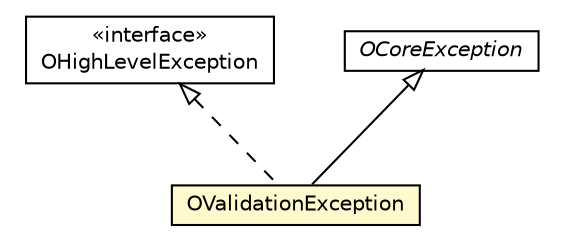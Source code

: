 #!/usr/local/bin/dot
#
# Class diagram 
# Generated by UMLGraph version R5_6-24-gf6e263 (http://www.umlgraph.org/)
#

digraph G {
	edge [fontname="Helvetica",fontsize=10,labelfontname="Helvetica",labelfontsize=10];
	node [fontname="Helvetica",fontsize=10,shape=plaintext];
	nodesep=0.25;
	ranksep=0.5;
	// com.orientechnologies.common.exception.OHighLevelException
	c4334747 [label=<<table title="com.orientechnologies.common.exception.OHighLevelException" border="0" cellborder="1" cellspacing="0" cellpadding="2" port="p" href="../../../common/exception/OHighLevelException.html">
		<tr><td><table border="0" cellspacing="0" cellpadding="1">
<tr><td align="center" balign="center"> &#171;interface&#187; </td></tr>
<tr><td align="center" balign="center"> OHighLevelException </td></tr>
		</table></td></tr>
		</table>>, URL="../../../common/exception/OHighLevelException.html", fontname="Helvetica", fontcolor="black", fontsize=10.0];
	// com.orientechnologies.orient.core.exception.OCoreException
	c4335833 [label=<<table title="com.orientechnologies.orient.core.exception.OCoreException" border="0" cellborder="1" cellspacing="0" cellpadding="2" port="p" href="./OCoreException.html">
		<tr><td><table border="0" cellspacing="0" cellpadding="1">
<tr><td align="center" balign="center"><font face="Helvetica-Oblique"> OCoreException </font></td></tr>
		</table></td></tr>
		</table>>, URL="./OCoreException.html", fontname="Helvetica", fontcolor="black", fontsize=10.0];
	// com.orientechnologies.orient.core.exception.OValidationException
	c4335861 [label=<<table title="com.orientechnologies.orient.core.exception.OValidationException" border="0" cellborder="1" cellspacing="0" cellpadding="2" port="p" bgcolor="lemonChiffon" href="./OValidationException.html">
		<tr><td><table border="0" cellspacing="0" cellpadding="1">
<tr><td align="center" balign="center"> OValidationException </td></tr>
		</table></td></tr>
		</table>>, URL="./OValidationException.html", fontname="Helvetica", fontcolor="black", fontsize=10.0];
	//com.orientechnologies.orient.core.exception.OValidationException extends com.orientechnologies.orient.core.exception.OCoreException
	c4335833:p -> c4335861:p [dir=back,arrowtail=empty];
	//com.orientechnologies.orient.core.exception.OValidationException implements com.orientechnologies.common.exception.OHighLevelException
	c4334747:p -> c4335861:p [dir=back,arrowtail=empty,style=dashed];
}

